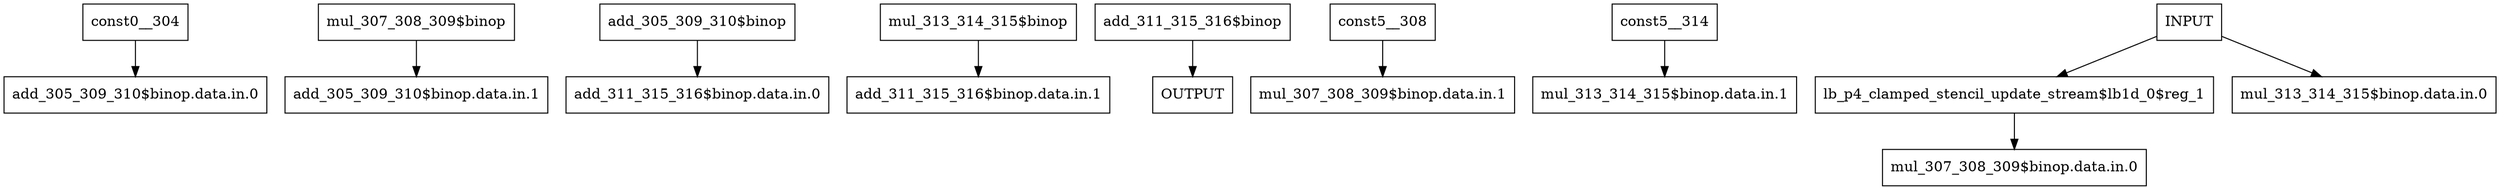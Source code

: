 digraph Diagram {
  node [shape=box]; # Comment
    "const0__304" -> "add_305_309_310$binop.data.in.0";
    "mul_307_308_309$binop" -> "add_305_309_310$binop.data.in.1";
    "add_305_309_310$binop" -> "add_311_315_316$binop.data.in.0";
    "mul_313_314_315$binop" -> "add_311_315_316$binop.data.in.1";
    "add_311_315_316$binop" -> "OUTPUT";
    "const5__308" -> "mul_307_308_309$binop.data.in.1";
    "const5__314" -> "mul_313_314_315$binop.data.in.1";
    "INPUT" -> "lb_p4_clamped_stencil_update_stream$lb1d_0$reg_1";
    "INPUT" -> "mul_313_314_315$binop.data.in.0";
    "lb_p4_clamped_stencil_update_stream$lb1d_0$reg_1" -> "mul_307_308_309$binop.data.in.0";
}
